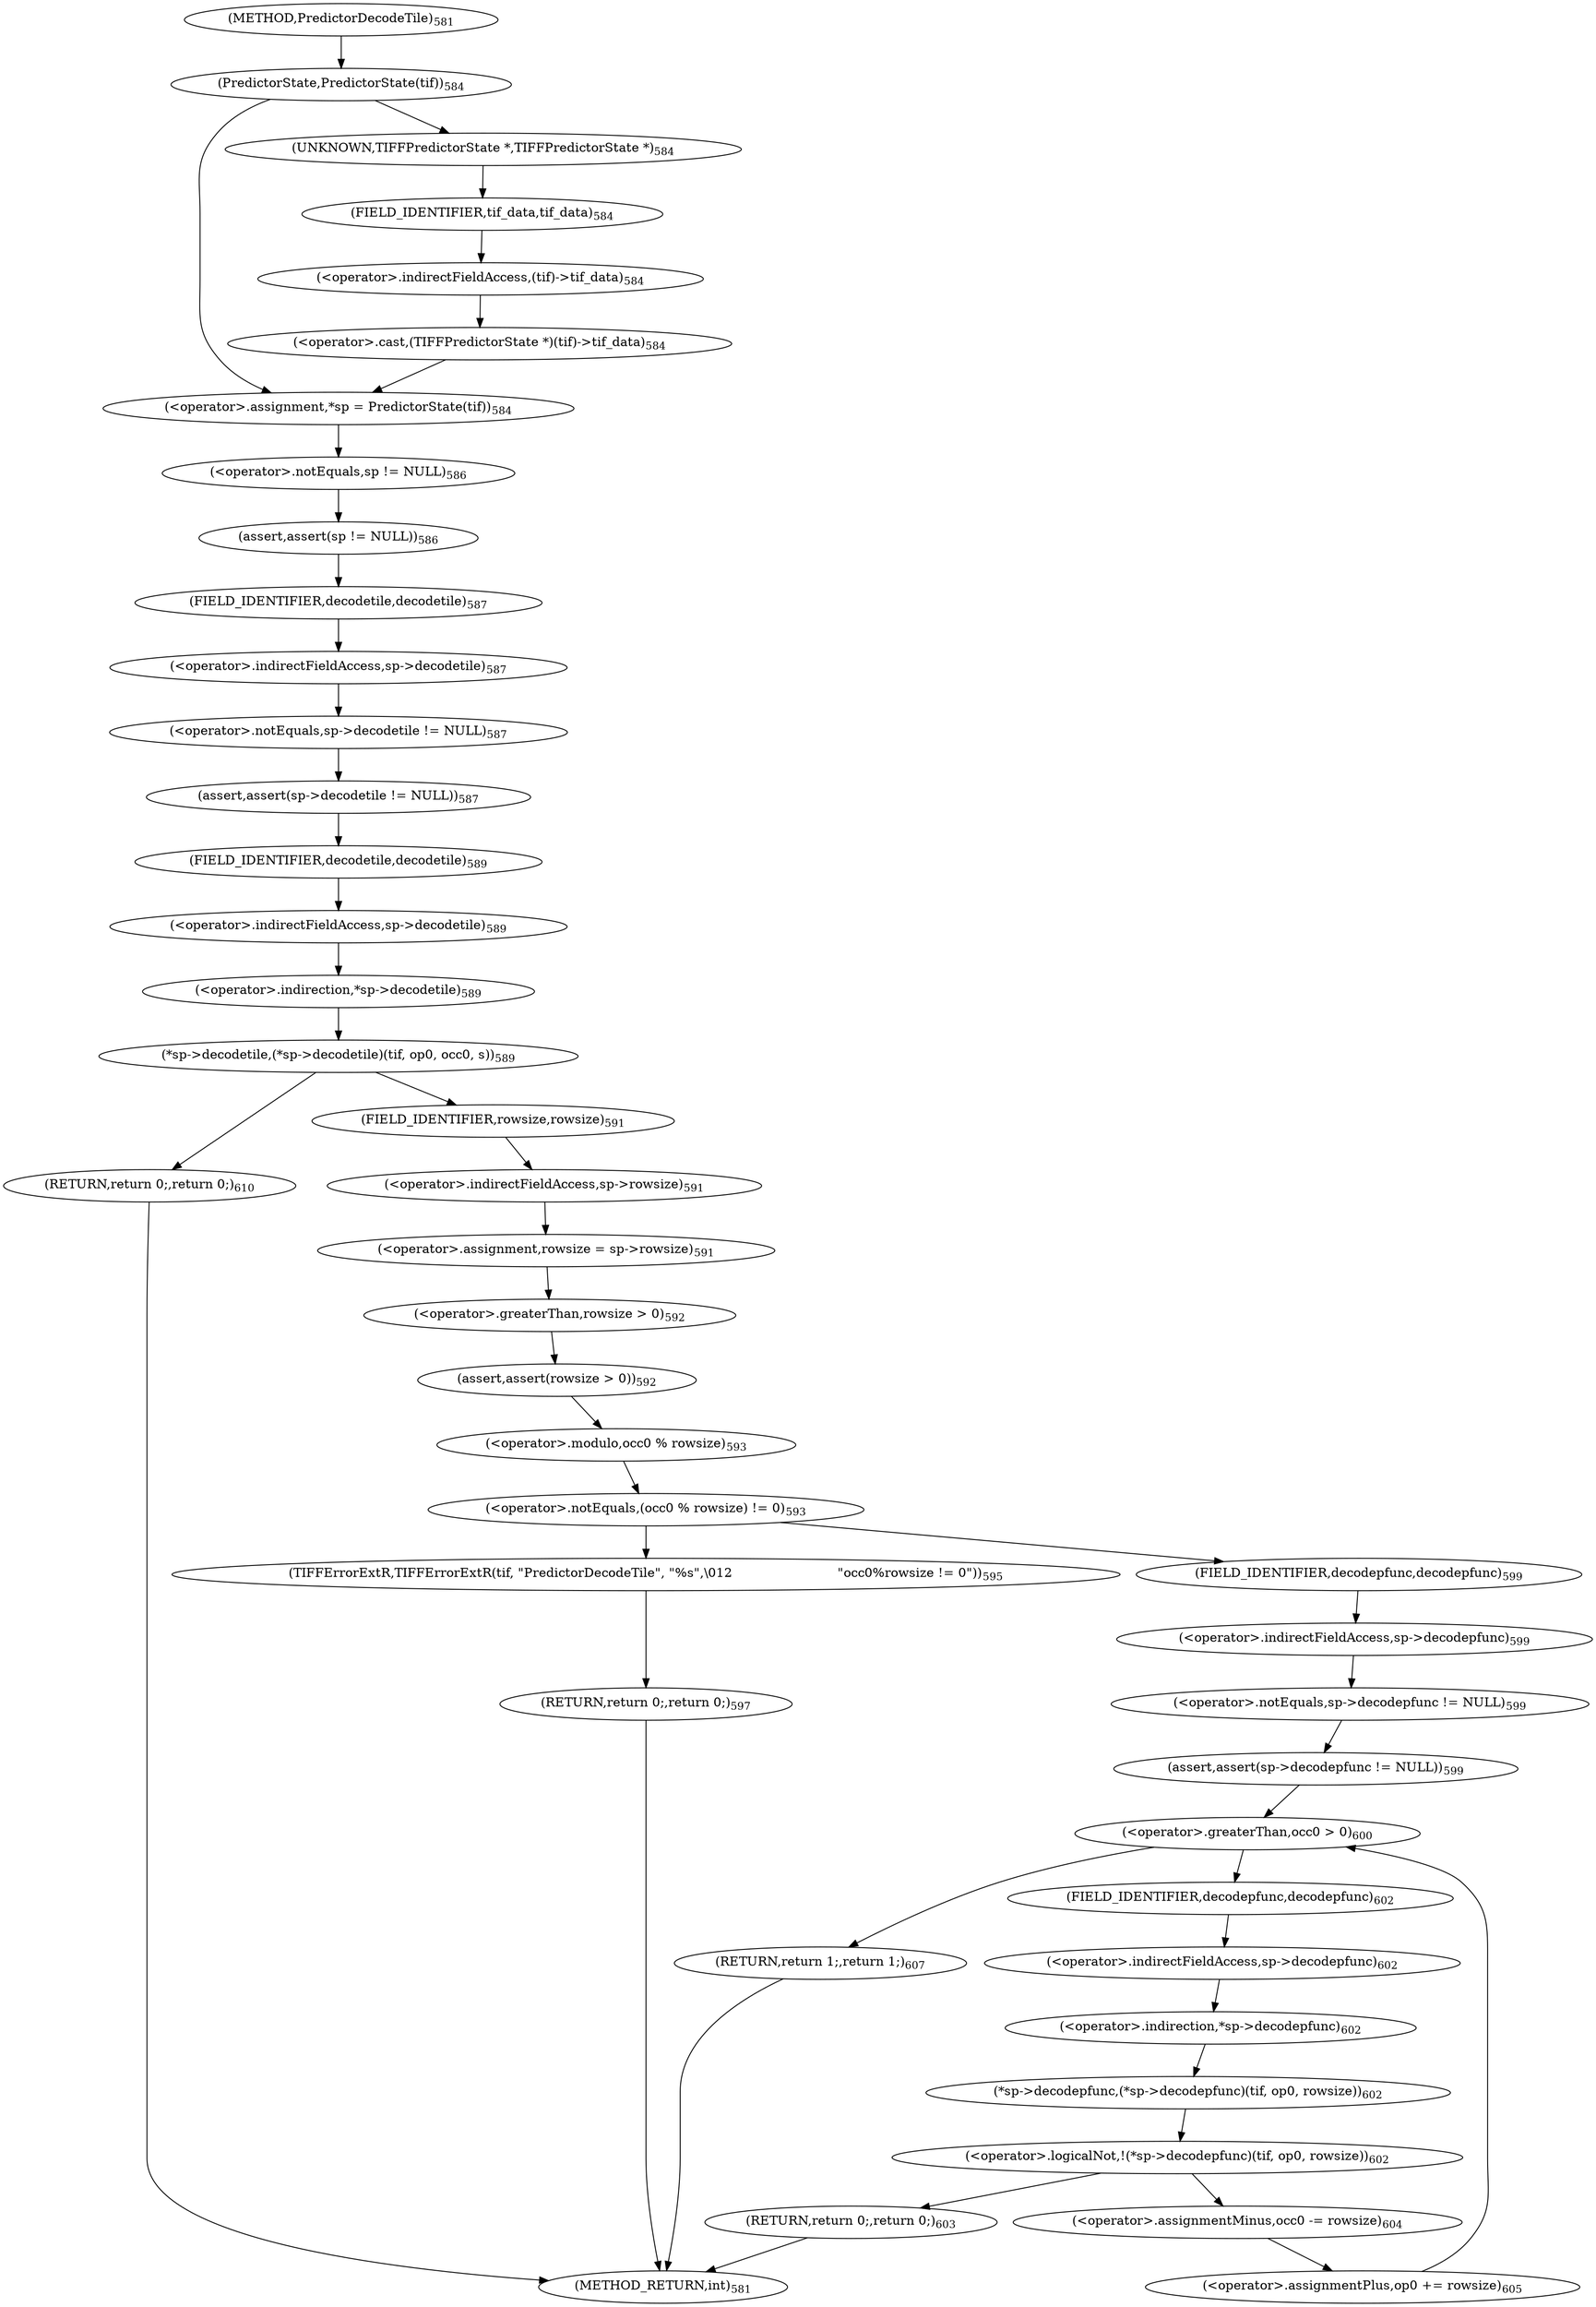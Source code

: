 digraph "PredictorDecodeTile" {  
"37670" [label = <(&lt;operator&gt;.assignment,*sp = PredictorState(tif))<SUB>584</SUB>> ]
"37680" [label = <(assert,assert(sp != NULL))<SUB>586</SUB>> ]
"37684" [label = <(assert,assert(sp-&gt;decodetile != NULL))<SUB>587</SUB>> ]
"37672" [label = <(PredictorState,PredictorState(tif))<SUB>584</SUB>> ]
"37681" [label = <(&lt;operator&gt;.notEquals,sp != NULL)<SUB>586</SUB>> ]
"37685" [label = <(&lt;operator&gt;.notEquals,sp-&gt;decodetile != NULL)<SUB>587</SUB>> ]
"37691" [label = <(*sp-&gt;decodetile,(*sp-&gt;decodetile)(tif, op0, occ0, s))<SUB>589</SUB>> ]
"37686" [label = <(&lt;operator&gt;.indirectFieldAccess,sp-&gt;decodetile)<SUB>587</SUB>> ]
"37692" [label = <(&lt;operator&gt;.indirection,*sp-&gt;decodetile)<SUB>589</SUB>> ]
"37702" [label = <(&lt;operator&gt;.assignment,rowsize = sp-&gt;rowsize)<SUB>591</SUB>> ]
"37707" [label = <(assert,assert(rowsize &gt; 0))<SUB>592</SUB>> ]
"37725" [label = <(assert,assert(sp-&gt;decodepfunc != NULL))<SUB>599</SUB>> ]
"37755" [label = <(RETURN,return 1;,return 1;)<SUB>607</SUB>> ]
"37675" [label = <(&lt;operator&gt;.cast,(TIFFPredictorState *)(tif)-&gt;tif_data)<SUB>584</SUB>> ]
"37688" [label = <(FIELD_IDENTIFIER,decodetile,decodetile)<SUB>587</SUB>> ]
"37693" [label = <(&lt;operator&gt;.indirectFieldAccess,sp-&gt;decodetile)<SUB>589</SUB>> ]
"37704" [label = <(&lt;operator&gt;.indirectFieldAccess,sp-&gt;rowsize)<SUB>591</SUB>> ]
"37708" [label = <(&lt;operator&gt;.greaterThan,rowsize &gt; 0)<SUB>592</SUB>> ]
"37712" [label = <(&lt;operator&gt;.notEquals,(occ0 % rowsize) != 0)<SUB>593</SUB>> ]
"37726" [label = <(&lt;operator&gt;.notEquals,sp-&gt;decodepfunc != NULL)<SUB>599</SUB>> ]
"37732" [label = <(&lt;operator&gt;.greaterThan,occ0 &gt; 0)<SUB>600</SUB>> ]
"37759" [label = <(RETURN,return 0;,return 0;)<SUB>610</SUB>> ]
"37676" [label = <(UNKNOWN,TIFFPredictorState *,TIFFPredictorState *)<SUB>584</SUB>> ]
"37677" [label = <(&lt;operator&gt;.indirectFieldAccess,(tif)-&gt;tif_data)<SUB>584</SUB>> ]
"37695" [label = <(FIELD_IDENTIFIER,decodetile,decodetile)<SUB>589</SUB>> ]
"37706" [label = <(FIELD_IDENTIFIER,rowsize,rowsize)<SUB>591</SUB>> ]
"37713" [label = <(&lt;operator&gt;.modulo,occ0 % rowsize)<SUB>593</SUB>> ]
"37718" [label = <(TIFFErrorExtR,TIFFErrorExtR(tif, &quot;PredictorDecodeTile&quot;, &quot;%s&quot;,\012                          &quot;occ0%rowsize != 0&quot;))<SUB>595</SUB>> ]
"37723" [label = <(RETURN,return 0;,return 0;)<SUB>597</SUB>> ]
"37727" [label = <(&lt;operator&gt;.indirectFieldAccess,sp-&gt;decodepfunc)<SUB>599</SUB>> ]
"37749" [label = <(&lt;operator&gt;.assignmentMinus,occ0 -= rowsize)<SUB>604</SUB>> ]
"37752" [label = <(&lt;operator&gt;.assignmentPlus,op0 += rowsize)<SUB>605</SUB>> ]
"37679" [label = <(FIELD_IDENTIFIER,tif_data,tif_data)<SUB>584</SUB>> ]
"37729" [label = <(FIELD_IDENTIFIER,decodepfunc,decodepfunc)<SUB>599</SUB>> ]
"37737" [label = <(&lt;operator&gt;.logicalNot,!(*sp-&gt;decodepfunc)(tif, op0, rowsize))<SUB>602</SUB>> ]
"37738" [label = <(*sp-&gt;decodepfunc,(*sp-&gt;decodepfunc)(tif, op0, rowsize))<SUB>602</SUB>> ]
"37747" [label = <(RETURN,return 0;,return 0;)<SUB>603</SUB>> ]
"37739" [label = <(&lt;operator&gt;.indirection,*sp-&gt;decodepfunc)<SUB>602</SUB>> ]
"37740" [label = <(&lt;operator&gt;.indirectFieldAccess,sp-&gt;decodepfunc)<SUB>602</SUB>> ]
"37742" [label = <(FIELD_IDENTIFIER,decodepfunc,decodepfunc)<SUB>602</SUB>> ]
"37663" [label = <(METHOD,PredictorDecodeTile)<SUB>581</SUB>> ]
"37761" [label = <(METHOD_RETURN,int)<SUB>581</SUB>> ]
  "37670" -> "37681" 
  "37680" -> "37688" 
  "37684" -> "37695" 
  "37672" -> "37676" 
  "37672" -> "37670" 
  "37681" -> "37680" 
  "37685" -> "37684" 
  "37691" -> "37706" 
  "37691" -> "37759" 
  "37686" -> "37685" 
  "37692" -> "37691" 
  "37702" -> "37708" 
  "37707" -> "37713" 
  "37725" -> "37732" 
  "37755" -> "37761" 
  "37675" -> "37670" 
  "37688" -> "37686" 
  "37693" -> "37692" 
  "37704" -> "37702" 
  "37708" -> "37707" 
  "37712" -> "37718" 
  "37712" -> "37729" 
  "37726" -> "37725" 
  "37732" -> "37742" 
  "37732" -> "37755" 
  "37759" -> "37761" 
  "37676" -> "37679" 
  "37677" -> "37675" 
  "37695" -> "37693" 
  "37706" -> "37704" 
  "37713" -> "37712" 
  "37718" -> "37723" 
  "37723" -> "37761" 
  "37727" -> "37726" 
  "37749" -> "37752" 
  "37752" -> "37732" 
  "37679" -> "37677" 
  "37729" -> "37727" 
  "37737" -> "37747" 
  "37737" -> "37749" 
  "37738" -> "37737" 
  "37747" -> "37761" 
  "37739" -> "37738" 
  "37740" -> "37739" 
  "37742" -> "37740" 
  "37663" -> "37672" 
}
